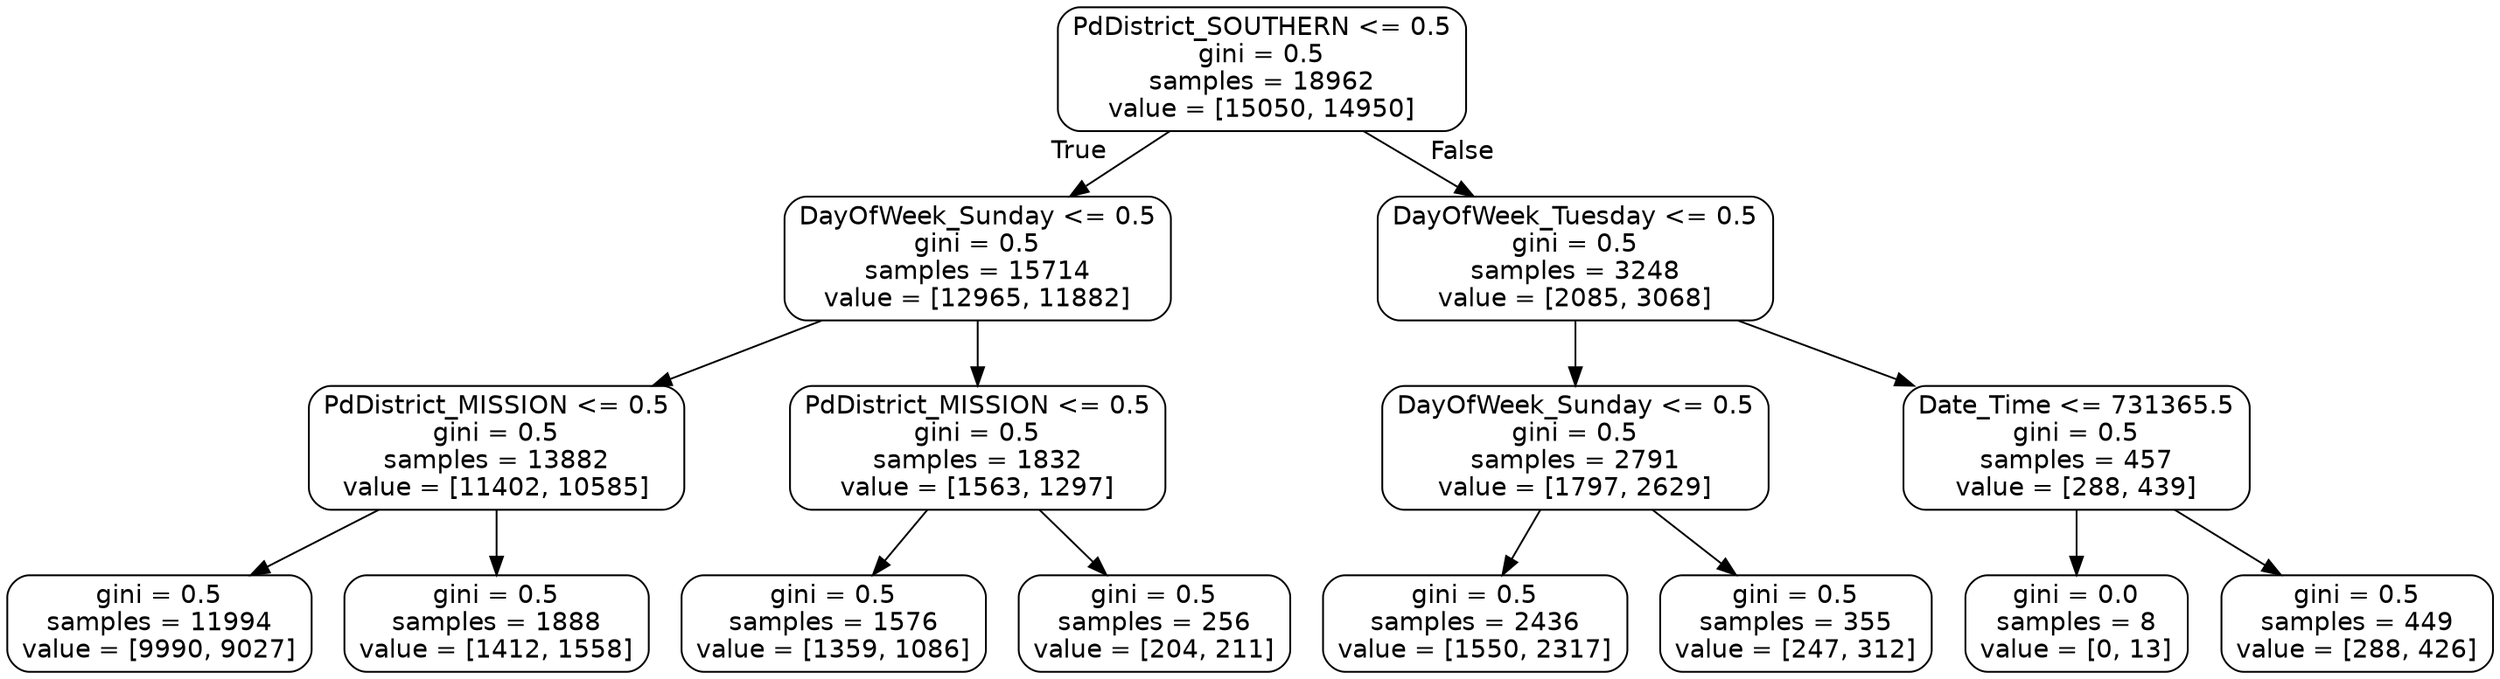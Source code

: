digraph Tree {
node [shape=box, style="rounded", color="black", fontname=helvetica] ;
edge [fontname=helvetica] ;
0 [label="PdDistrict_SOUTHERN <= 0.5\ngini = 0.5\nsamples = 18962\nvalue = [15050, 14950]"] ;
1 [label="DayOfWeek_Sunday <= 0.5\ngini = 0.5\nsamples = 15714\nvalue = [12965, 11882]"] ;
0 -> 1 [labeldistance=2.5, labelangle=45, headlabel="True"] ;
2 [label="PdDistrict_MISSION <= 0.5\ngini = 0.5\nsamples = 13882\nvalue = [11402, 10585]"] ;
1 -> 2 ;
3 [label="gini = 0.5\nsamples = 11994\nvalue = [9990, 9027]"] ;
2 -> 3 ;
4 [label="gini = 0.5\nsamples = 1888\nvalue = [1412, 1558]"] ;
2 -> 4 ;
5 [label="PdDistrict_MISSION <= 0.5\ngini = 0.5\nsamples = 1832\nvalue = [1563, 1297]"] ;
1 -> 5 ;
6 [label="gini = 0.5\nsamples = 1576\nvalue = [1359, 1086]"] ;
5 -> 6 ;
7 [label="gini = 0.5\nsamples = 256\nvalue = [204, 211]"] ;
5 -> 7 ;
8 [label="DayOfWeek_Tuesday <= 0.5\ngini = 0.5\nsamples = 3248\nvalue = [2085, 3068]"] ;
0 -> 8 [labeldistance=2.5, labelangle=-45, headlabel="False"] ;
9 [label="DayOfWeek_Sunday <= 0.5\ngini = 0.5\nsamples = 2791\nvalue = [1797, 2629]"] ;
8 -> 9 ;
10 [label="gini = 0.5\nsamples = 2436\nvalue = [1550, 2317]"] ;
9 -> 10 ;
11 [label="gini = 0.5\nsamples = 355\nvalue = [247, 312]"] ;
9 -> 11 ;
12 [label="Date_Time <= 731365.5\ngini = 0.5\nsamples = 457\nvalue = [288, 439]"] ;
8 -> 12 ;
13 [label="gini = 0.0\nsamples = 8\nvalue = [0, 13]"] ;
12 -> 13 ;
14 [label="gini = 0.5\nsamples = 449\nvalue = [288, 426]"] ;
12 -> 14 ;
}